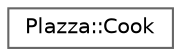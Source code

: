 digraph "Graphical Class Hierarchy"
{
 // LATEX_PDF_SIZE
  bgcolor="transparent";
  edge [fontname=Helvetica,fontsize=10,labelfontname=Helvetica,labelfontsize=10];
  node [fontname=Helvetica,fontsize=10,shape=box,height=0.2,width=0.4];
  rankdir="LR";
  Node0 [id="Node000000",label="Plazza::Cook",height=0.2,width=0.4,color="grey40", fillcolor="white", style="filled",URL="$classPlazza_1_1Cook.html",tooltip=" "];
}
